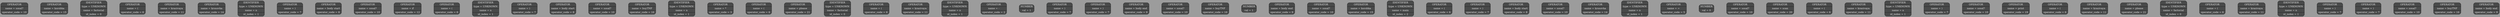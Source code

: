 digraph G{
nodesep=1;
ranksep=0.5;
rankdir=HR;
node[style=filled, color="#0a0a0a", fillcolor="#494a4a",fontcolor="#e6e6e6", fontsize=14];
edge[color="#000000", fontsize=12, penwidth=1, fontcolor = "#49006a"];
bgcolor="#9c9c9c";
elem0x763691200010[shape="Mrecord", label= "{OPERATOR | name = sosal? | operator_code = 10}"];
elem0x763691200038[shape="Mrecord", label= "{OPERATOR | name = korobka | operator_code = 15}"];
elem0x763691200060[shape="Mrecord", label= "{IDENTIFIER | type = UNKNOWN | name = factorial | id_index = 0}"];
elem0x763691200088[shape="Mrecord", label= "{OPERATOR | name = ( | operator_code = 6}"];
elem0x7636912000b0[shape="Mrecord", label= "{OPERATOR | name = krasivaya | operator_code = 11}"];
elem0x7636912000d8[shape="Mrecord", label= "{OPERATOR | name = krosovka | operator_code = 14}"];
elem0x763691200100[shape="Mrecord", label= "{IDENTIFIER | type = UNKNOWN | name = n | id_index = 1}"];
elem0x763691200128[shape="Mrecord", label= "{OPERATOR | name = ) | operator_code = 7}"];
elem0x763691200150[shape="Mrecord", label= "{OPERATOR | name = body start | operator_code = 8}"];
elem0x763691200178[shape="Mrecord", label= "{OPERATOR | name = sosal? | operator_code = 10}"];
elem0x7636912001a0[shape="Mrecord", label= "{OPERATOR | name = if | operator_code = 12}"];
elem0x7636912001c8[shape="Mrecord", label= "{OPERATOR | name = ( | operator_code = 6}"];
elem0x7636912001f0[shape="Mrecord", label= "{IDENTIFIER | type = UNKNOWN | name = n | id_index = 1}"];
elem0x763691200218[shape="Mrecord", label= "{OPERATOR | name = ) | operator_code = 7}"];
elem0x763691200240[shape="Mrecord", label= "{OPERATOR | name = body start | operator_code = 8}"];
elem0x763691200268[shape="Mrecord", label= "{OPERATOR | name = sosal? | operator_code = 10}"];
elem0x763691200290[shape="Mrecord", label= "{OPERATOR | name = buyTNF | operator_code = 16}"];
elem0x7636912002b8[shape="Mrecord", label= "{IDENTIFIER | type = UNKNOWN | name = n | id_index = 1}"];
elem0x7636912002e0[shape="Mrecord", label= "{OPERATOR | name = * | operator_code = 3}"];
elem0x763691200308[shape="Mrecord", label= "{OPERATOR | name = ( | operator_code = 6}"];
elem0x763691200330[shape="Mrecord", label= "{OPERATOR | name = please | operator_code = 21}"];
elem0x763691200358[shape="Mrecord", label= "{IDENTIFIER | type = UNKNOWN | name = factorial | id_index = 0}"];
elem0x763691200380[shape="Mrecord", label= "{OPERATOR | name = ( | operator_code = 6}"];
elem0x7636912003a8[shape="Mrecord", label= "{OPERATOR | name = krasivaya | operator_code = 11}"];
elem0x7636912003d0[shape="Mrecord", label= "{IDENTIFIER | type = UNKNOWN | name = n | id_index = 1}"];
elem0x7636912003f8[shape="Mrecord", label= "{OPERATOR | name = - | operator_code = 2}"];
elem0x763691200420[shape="Mrecord", label= "{NUMBER | val = 1}"];
elem0x763691200448[shape="Mrecord", label= "{OPERATOR | name = ) | operator_code = 7}"];
elem0x763691200470[shape="Mrecord", label= "{OPERATOR | name = ) | operator_code = 7}"];
elem0x763691200498[shape="Mrecord", label= "{OPERATOR | name = body end | operator_code = 9}"];
elem0x7636912004c0[shape="Mrecord", label= "{OPERATOR | name = sosal? | operator_code = 10}"];
elem0x7636912004e8[shape="Mrecord", label= "{OPERATOR | name = buyTNF | operator_code = 16}"];
elem0x763691200510[shape="Mrecord", label= "{NUMBER | val = 1}"];
elem0x763691200538[shape="Mrecord", label= "{OPERATOR | name = body end | operator_code = 9}"];
elem0x763691200560[shape="Mrecord", label= "{OPERATOR | name = sosal? | operator_code = 10}"];
elem0x763691200588[shape="Mrecord", label= "{OPERATOR | name = korobka | operator_code = 15}"];
elem0x7636912005b0[shape="Mrecord", label= "{IDENTIFIER | type = UNKNOWN | name = main | id_index = 2}"];
elem0x7636912005d8[shape="Mrecord", label= "{OPERATOR | name = ( | operator_code = 6}"];
elem0x763691200600[shape="Mrecord", label= "{OPERATOR | name = ) | operator_code = 7}"];
elem0x763691200628[shape="Mrecord", label= "{OPERATOR | name = body start | operator_code = 8}"];
elem0x763691200650[shape="Mrecord", label= "{OPERATOR | name = sosal? | operator_code = 10}"];
elem0x763691200678[shape="Mrecord", label= "{OPERATOR | name = krosovka | operator_code = 14}"];
elem0x7636912006a0[shape="Mrecord", label= "{IDENTIFIER | type = UNKNOWN | name = n | id_index = 1}"];
elem0x7636912006c8[shape="Mrecord", label= "{OPERATOR | name = = | operator_code = 5}"];
elem0x7636912006f0[shape="Mrecord", label= "{NUMBER | val = 0}"];
elem0x763691200718[shape="Mrecord", label= "{OPERATOR | name = sosal? | operator_code = 10}"];
elem0x763691200740[shape="Mrecord", label= "{OPERATOR | name = scan | operator_code = 20}"];
elem0x763691200768[shape="Mrecord", label= "{OPERATOR | name = ( | operator_code = 6}"];
elem0x763691200790[shape="Mrecord", label= "{OPERATOR | name = krasivaya | operator_code = 11}"];
elem0x7636912007b8[shape="Mrecord", label= "{IDENTIFIER | type = UNKNOWN | name = n | id_index = 1}"];
elem0x7636912007e0[shape="Mrecord", label= "{OPERATOR | name = ) | operator_code = 7}"];
elem0x763691200808[shape="Mrecord", label= "{OPERATOR | name = sosal? | operator_code = 10}"];
elem0x763691200830[shape="Mrecord", label= "{OPERATOR | name = print | operator_code = 19}"];
elem0x763691200858[shape="Mrecord", label= "{OPERATOR | name = ( | operator_code = 6}"];
elem0x763691200880[shape="Mrecord", label= "{OPERATOR | name = krasivaya | operator_code = 11}"];
elem0x7636912008a8[shape="Mrecord", label= "{OPERATOR | name = please | operator_code = 21}"];
elem0x7636912008d0[shape="Mrecord", label= "{IDENTIFIER | type = UNKNOWN | name = factorial | id_index = 0}"];
elem0x7636912008f8[shape="Mrecord", label= "{OPERATOR | name = ( | operator_code = 6}"];
elem0x763691200920[shape="Mrecord", label= "{OPERATOR | name = krasivaya | operator_code = 11}"];
elem0x763691200948[shape="Mrecord", label= "{IDENTIFIER | type = UNKNOWN | name = n | id_index = 1}"];
elem0x763691200970[shape="Mrecord", label= "{OPERATOR | name = ) | operator_code = 7}"];
elem0x763691200998[shape="Mrecord", label= "{OPERATOR | name = ) | operator_code = 7}"];
elem0x7636912009c0[shape="Mrecord", label= "{OPERATOR | name = sosal? | operator_code = 10}"];
elem0x7636912009e8[shape="Mrecord", label= "{OPERATOR | name = buyTNF | operator_code = 16}"];
elem0x763691200a10[shape="Mrecord", label= "{OPERATOR | name = body end | operator_code = 9}"];
}
